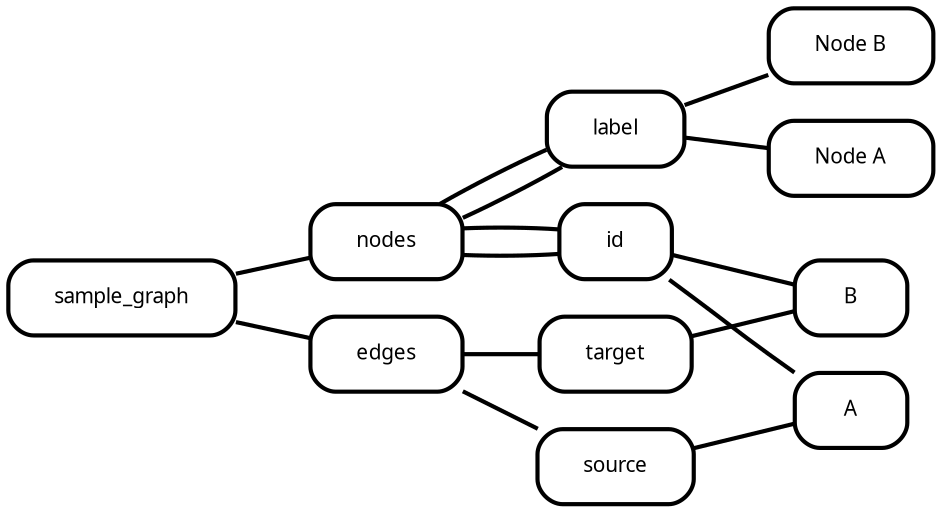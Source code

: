 digraph  {
rankdir=LR;
sample_graph [fillcolor="#fafafa", fontname="Fira Mono", fontsize=10, label=sample_graph, margin="0.3,0.1", penwidth="2.0", shape=box, style=rounded];
nodes [fillcolor="#fafafa", fontname="Fira Mono", fontsize=10, label=nodes, margin="0.3,0.1", penwidth="2.0", shape=box, style=rounded];
id [fillcolor="#fafafa", fontname="Fira Mono", fontsize=10, label=id, margin="0.3,0.1", penwidth="2.0", shape=box, style=rounded];
A [fillcolor="#fafafa", fontname="Fira Mono", fontsize=10, label=A, margin="0.3,0.1", penwidth="2.0", shape=box, style=rounded];
label [fillcolor="#fafafa", fontname="Fira Mono", fontsize=10, label=label, margin="0.3,0.1", penwidth="2.0", shape=box, style=rounded];
"Node A" [fillcolor="#fafafa", fontname="Fira Mono", fontsize=10, label="Node A", margin="0.3,0.1", penwidth="2.0", shape=box, style=rounded];
B [fillcolor="#fafafa", fontname="Fira Mono", fontsize=10, label=B, margin="0.3,0.1", penwidth="2.0", shape=box, style=rounded];
"Node B" [fillcolor="#fafafa", fontname="Fira Mono", fontsize=10, label="Node B", margin="0.3,0.1", penwidth="2.0", shape=box, style=rounded];
edges [fillcolor="#fafafa", fontname="Fira Mono", fontsize=10, label=edges, margin="0.3,0.1", penwidth="2.0", shape=box, style=rounded];
source [fillcolor="#fafafa", fontname="Fira Mono", fontsize=10, label=source, margin="0.3,0.1", penwidth="2.0", shape=box, style=rounded];
target [fillcolor="#fafafa", fontname="Fira Mono", fontsize=10, label=target, margin="0.3,0.1", penwidth="2.0", shape=box, style=rounded];
sample_graph -> nodes  [arrowhead=none, key=0, penwidth="2.0"];
sample_graph -> edges  [arrowhead=none, key=0, penwidth="2.0"];
nodes -> id  [arrowhead=none, key=0, penwidth="2.0"];
nodes -> id  [arrowhead=none, key=1, penwidth="2.0"];
nodes -> label  [arrowhead=none, key=0, penwidth="2.0"];
nodes -> label  [arrowhead=none, key=1, penwidth="2.0"];
id -> A  [arrowhead=none, key=0, penwidth="2.0"];
id -> B  [arrowhead=none, key=0, penwidth="2.0"];
label -> "Node A"  [arrowhead=none, key=0, penwidth="2.0"];
label -> "Node B"  [arrowhead=none, key=0, penwidth="2.0"];
edges -> source  [arrowhead=none, key=0, penwidth="2.0"];
edges -> target  [arrowhead=none, key=0, penwidth="2.0"];
source -> A  [arrowhead=none, key=0, penwidth="2.0"];
target -> B  [arrowhead=none, key=0, penwidth="2.0"];
}
